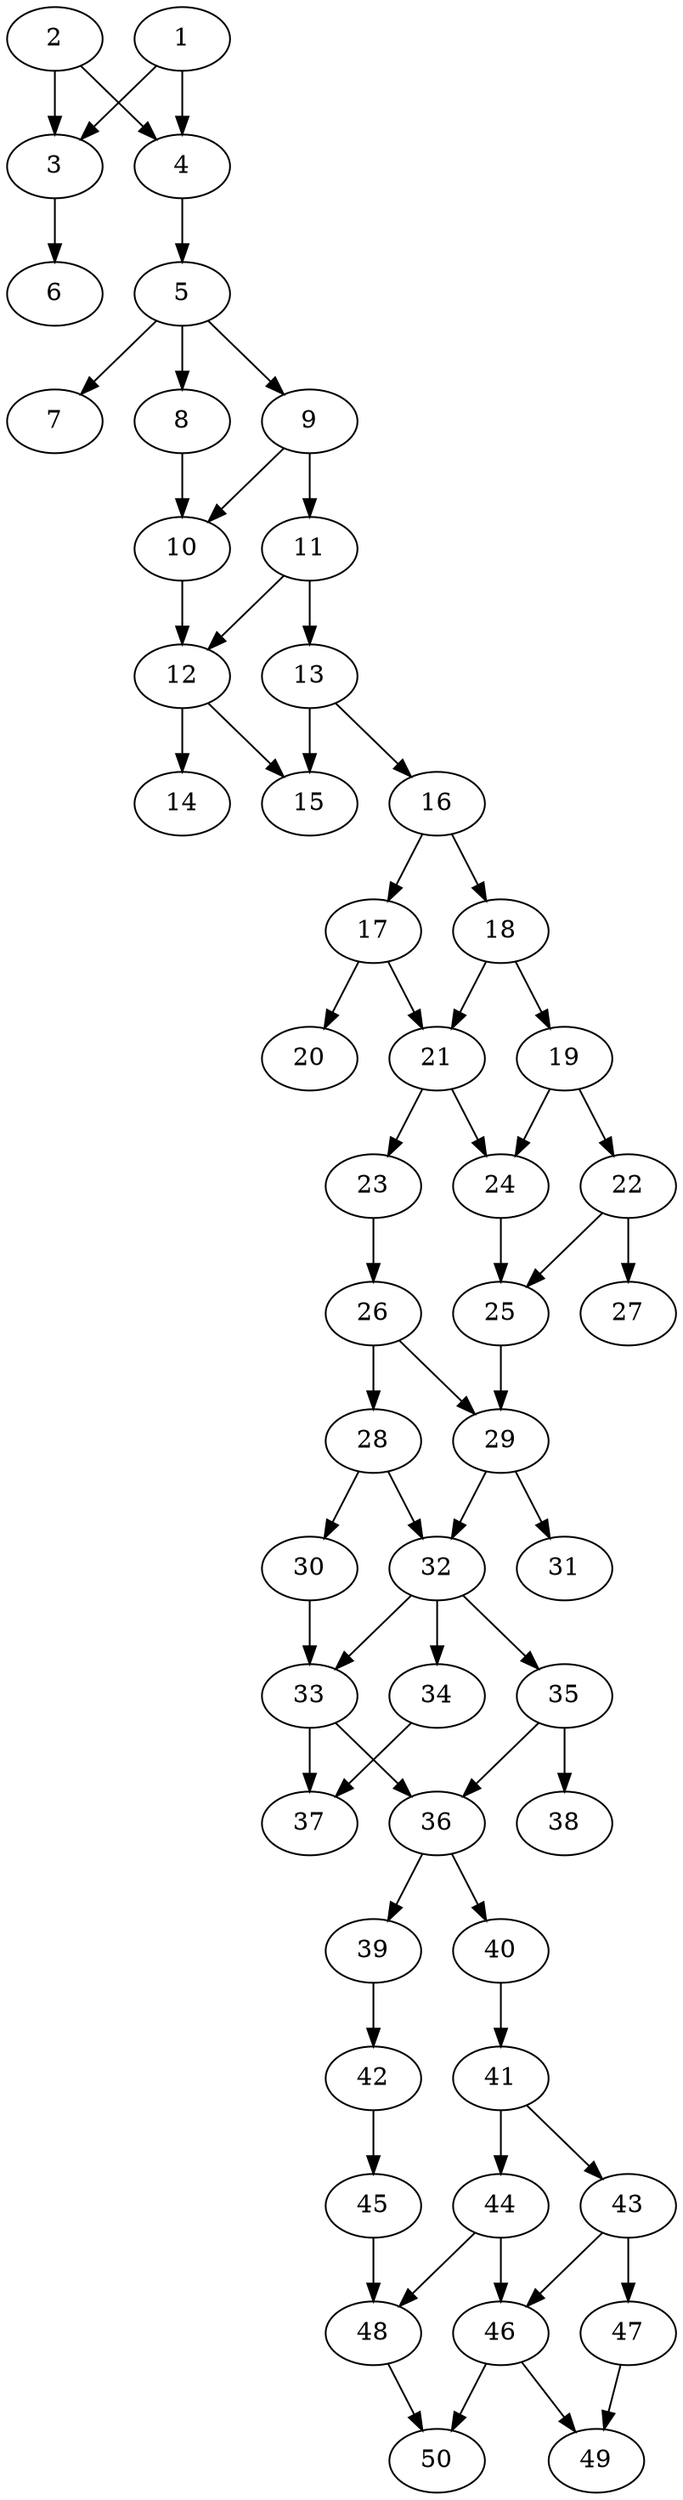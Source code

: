 // DAG automatically generated by daggen at Thu Oct  3 14:07:57 2019
// ./daggen --dot -n 50 --ccr 0.4 --fat 0.3 --regular 0.9 --density 0.6 --mindata 5242880 --maxdata 52428800 
digraph G {
  1 [size="53644800", alpha="0.02", expect_size="21457920"] 
  1 -> 3 [size ="21457920"]
  1 -> 4 [size ="21457920"]
  2 [size="89576960", alpha="0.10", expect_size="35830784"] 
  2 -> 3 [size ="35830784"]
  2 -> 4 [size ="35830784"]
  3 [size="56330240", alpha="0.02", expect_size="22532096"] 
  3 -> 6 [size ="22532096"]
  4 [size="101107200", alpha="0.12", expect_size="40442880"] 
  4 -> 5 [size ="40442880"]
  5 [size="13790720", alpha="0.11", expect_size="5516288"] 
  5 -> 7 [size ="5516288"]
  5 -> 8 [size ="5516288"]
  5 -> 9 [size ="5516288"]
  6 [size="45319680", alpha="0.02", expect_size="18127872"] 
  7 [size="65679360", alpha="0.12", expect_size="26271744"] 
  8 [size="30115840", alpha="0.07", expect_size="12046336"] 
  8 -> 10 [size ="12046336"]
  9 [size="128363520", alpha="0.14", expect_size="51345408"] 
  9 -> 10 [size ="51345408"]
  9 -> 11 [size ="51345408"]
  10 [size="30771200", alpha="0.07", expect_size="12308480"] 
  10 -> 12 [size ="12308480"]
  11 [size="108451840", alpha="0.10", expect_size="43380736"] 
  11 -> 12 [size ="43380736"]
  11 -> 13 [size ="43380736"]
  12 [size="122040320", alpha="0.07", expect_size="48816128"] 
  12 -> 14 [size ="48816128"]
  12 -> 15 [size ="48816128"]
  13 [size="64924160", alpha="0.02", expect_size="25969664"] 
  13 -> 15 [size ="25969664"]
  13 -> 16 [size ="25969664"]
  14 [size="77762560", alpha="0.16", expect_size="31105024"] 
  15 [size="29424640", alpha="0.19", expect_size="11769856"] 
  16 [size="95751680", alpha="0.08", expect_size="38300672"] 
  16 -> 17 [size ="38300672"]
  16 -> 18 [size ="38300672"]
  17 [size="107735040", alpha="0.14", expect_size="43094016"] 
  17 -> 20 [size ="43094016"]
  17 -> 21 [size ="43094016"]
  18 [size="62200320", alpha="0.05", expect_size="24880128"] 
  18 -> 19 [size ="24880128"]
  18 -> 21 [size ="24880128"]
  19 [size="101693440", alpha="0.09", expect_size="40677376"] 
  19 -> 22 [size ="40677376"]
  19 -> 24 [size ="40677376"]
  20 [size="66854400", alpha="0.09", expect_size="26741760"] 
  21 [size="107100160", alpha="0.16", expect_size="42840064"] 
  21 -> 23 [size ="42840064"]
  21 -> 24 [size ="42840064"]
  22 [size="49262080", alpha="0.16", expect_size="19704832"] 
  22 -> 25 [size ="19704832"]
  22 -> 27 [size ="19704832"]
  23 [size="92231680", alpha="0.03", expect_size="36892672"] 
  23 -> 26 [size ="36892672"]
  24 [size="102423040", alpha="0.05", expect_size="40969216"] 
  24 -> 25 [size ="40969216"]
  25 [size="80128000", alpha="0.08", expect_size="32051200"] 
  25 -> 29 [size ="32051200"]
  26 [size="73792000", alpha="0.15", expect_size="29516800"] 
  26 -> 28 [size ="29516800"]
  26 -> 29 [size ="29516800"]
  27 [size="123420160", alpha="0.12", expect_size="49368064"] 
  28 [size="86999040", alpha="0.12", expect_size="34799616"] 
  28 -> 30 [size ="34799616"]
  28 -> 32 [size ="34799616"]
  29 [size="114490880", alpha="0.11", expect_size="45796352"] 
  29 -> 31 [size ="45796352"]
  29 -> 32 [size ="45796352"]
  30 [size="48010240", alpha="0.13", expect_size="19204096"] 
  30 -> 33 [size ="19204096"]
  31 [size="100280320", alpha="0.11", expect_size="40112128"] 
  32 [size="75909120", alpha="0.08", expect_size="30363648"] 
  32 -> 33 [size ="30363648"]
  32 -> 34 [size ="30363648"]
  32 -> 35 [size ="30363648"]
  33 [size="51374080", alpha="0.14", expect_size="20549632"] 
  33 -> 36 [size ="20549632"]
  33 -> 37 [size ="20549632"]
  34 [size="69893120", alpha="0.10", expect_size="27957248"] 
  34 -> 37 [size ="27957248"]
  35 [size="101509120", alpha="0.09", expect_size="40603648"] 
  35 -> 36 [size ="40603648"]
  35 -> 38 [size ="40603648"]
  36 [size="28940800", alpha="0.03", expect_size="11576320"] 
  36 -> 39 [size ="11576320"]
  36 -> 40 [size ="11576320"]
  37 [size="120325120", alpha="0.12", expect_size="48130048"] 
  38 [size="74347520", alpha="0.10", expect_size="29739008"] 
  39 [size="25976320", alpha="0.02", expect_size="10390528"] 
  39 -> 42 [size ="10390528"]
  40 [size="90472960", alpha="0.04", expect_size="36189184"] 
  40 -> 41 [size ="36189184"]
  41 [size="49571840", alpha="0.02", expect_size="19828736"] 
  41 -> 43 [size ="19828736"]
  41 -> 44 [size ="19828736"]
  42 [size="116582400", alpha="0.06", expect_size="46632960"] 
  42 -> 45 [size ="46632960"]
  43 [size="46545920", alpha="0.03", expect_size="18618368"] 
  43 -> 46 [size ="18618368"]
  43 -> 47 [size ="18618368"]
  44 [size="127211520", alpha="0.15", expect_size="50884608"] 
  44 -> 46 [size ="50884608"]
  44 -> 48 [size ="50884608"]
  45 [size="69337600", alpha="0.19", expect_size="27735040"] 
  45 -> 48 [size ="27735040"]
  46 [size="125176320", alpha="0.13", expect_size="50070528"] 
  46 -> 49 [size ="50070528"]
  46 -> 50 [size ="50070528"]
  47 [size="23477760", alpha="0.06", expect_size="9391104"] 
  47 -> 49 [size ="9391104"]
  48 [size="94799360", alpha="0.11", expect_size="37919744"] 
  48 -> 50 [size ="37919744"]
  49 [size="34339840", alpha="0.14", expect_size="13735936"] 
  50 [size="48655360", alpha="0.02", expect_size="19462144"] 
}
